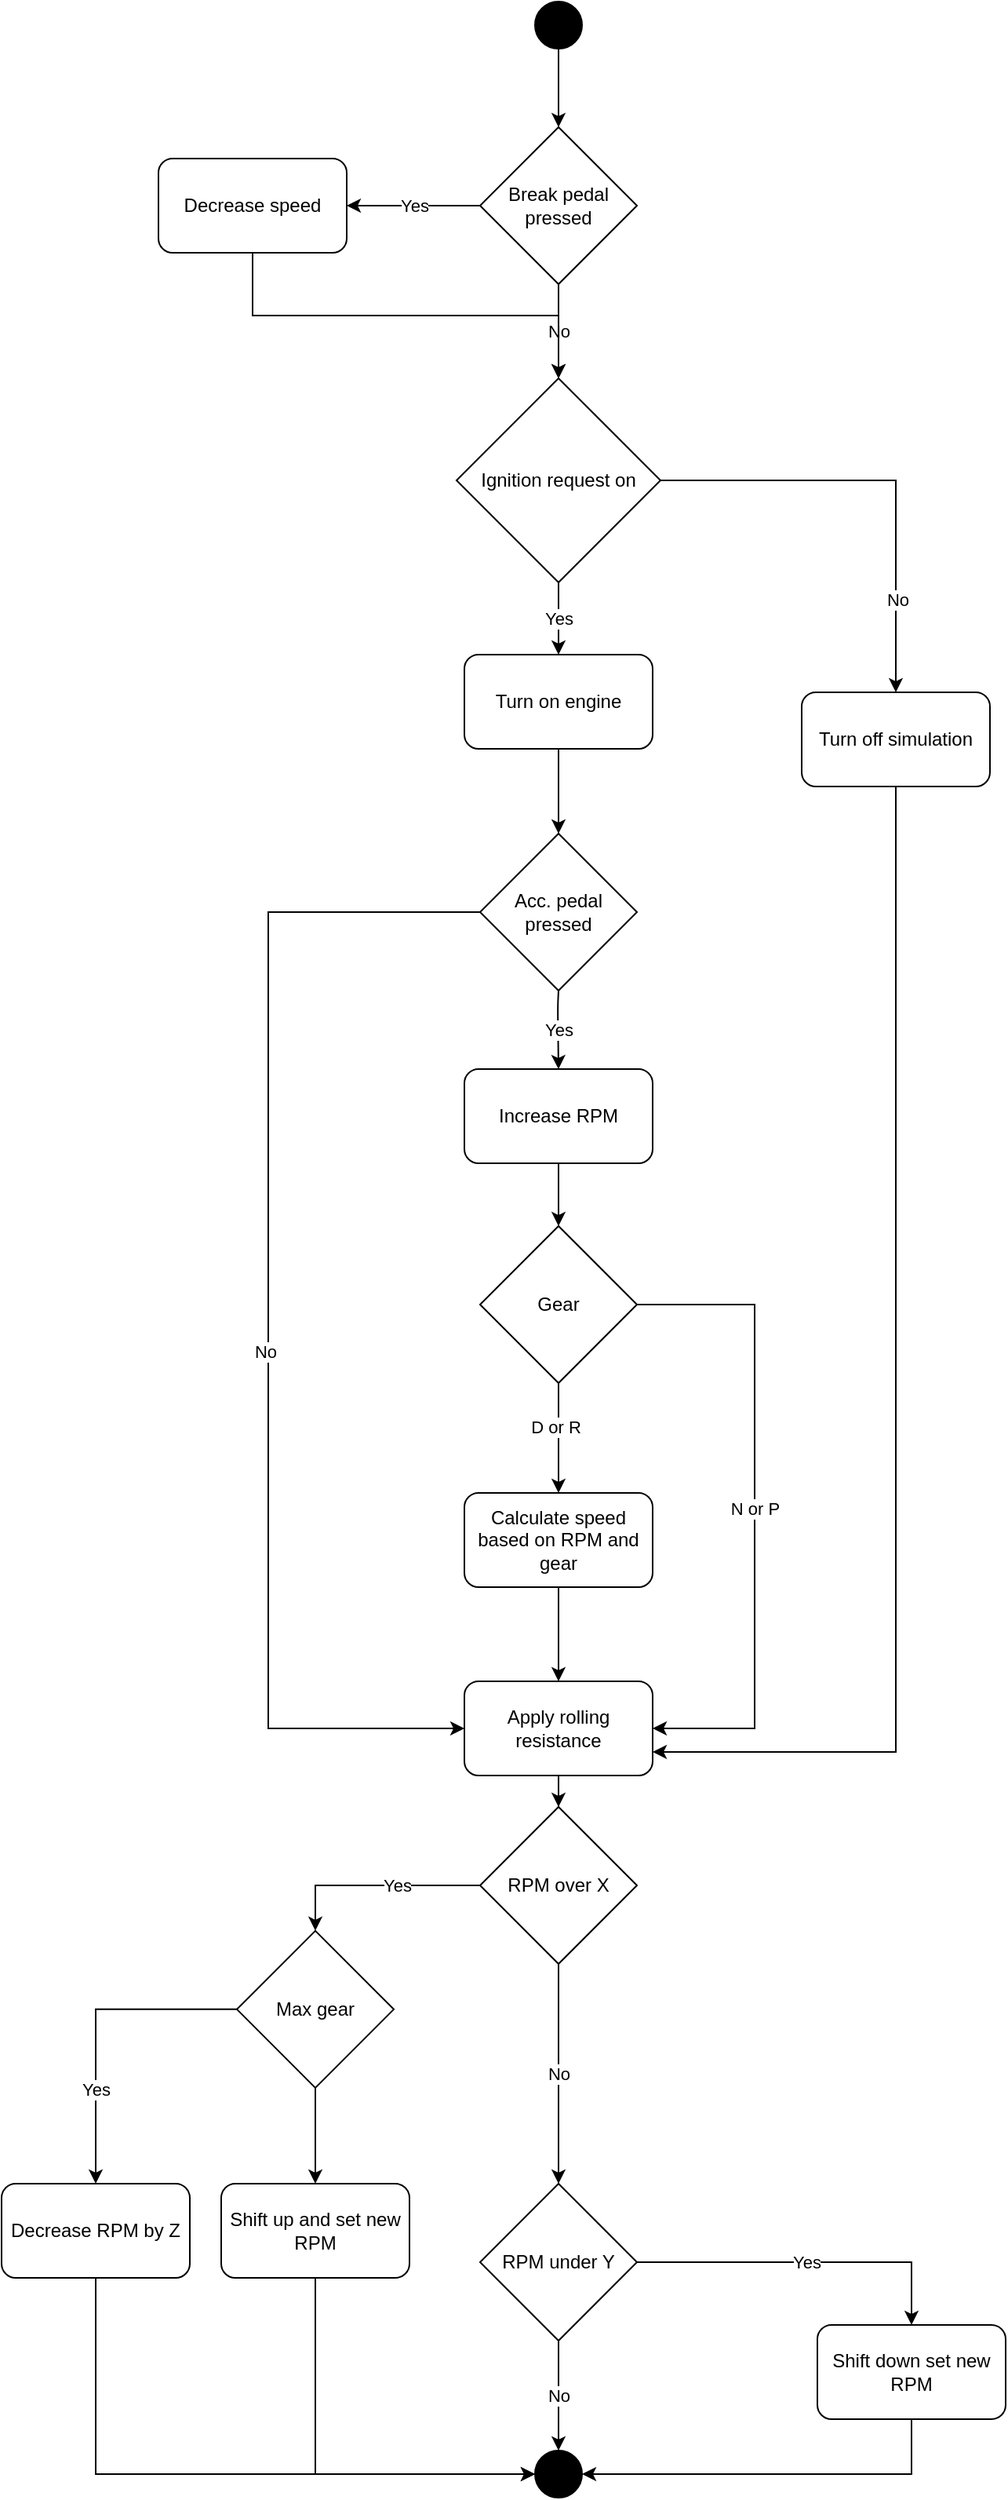 <mxfile version="13.8.7" type="github">
  <diagram id="4gPb9WcIgXjrIo89H_NN" name="Page-1">
    <mxGraphModel dx="828" dy="1577" grid="1" gridSize="10" guides="1" tooltips="1" connect="1" arrows="1" fold="1" page="1" pageScale="1" pageWidth="850" pageHeight="1100" math="0" shadow="0">
      <root>
        <mxCell id="0" />
        <mxCell id="1" parent="0" />
        <mxCell id="LRADezUdAs_8Ui7dfhWK-74" style="edgeStyle=orthogonalEdgeStyle;rounded=0;orthogonalLoop=1;jettySize=auto;html=1;exitX=0.5;exitY=1;exitDx=0;exitDy=0;entryX=0.5;entryY=0;entryDx=0;entryDy=0;" edge="1" parent="1" source="LRADezUdAs_8Ui7dfhWK-1" target="LRADezUdAs_8Ui7dfhWK-15">
          <mxGeometry relative="1" as="geometry" />
        </mxCell>
        <mxCell id="LRADezUdAs_8Ui7dfhWK-1" value="" style="ellipse;whiteSpace=wrap;html=1;aspect=fixed;fillColor=#000000;" vertex="1" parent="1">
          <mxGeometry x="360" y="-30" width="30" height="30" as="geometry" />
        </mxCell>
        <mxCell id="LRADezUdAs_8Ui7dfhWK-2" value="Yes" style="endArrow=classic;html=1;exitX=0.5;exitY=1;exitDx=0;exitDy=0;entryX=0.5;entryY=0;entryDx=0;entryDy=0;" edge="1" parent="1" source="LRADezUdAs_8Ui7dfhWK-3" target="LRADezUdAs_8Ui7dfhWK-41">
          <mxGeometry width="50" height="50" relative="1" as="geometry">
            <mxPoint x="400" y="646" as="sourcePoint" />
            <mxPoint x="375" y="366" as="targetPoint" />
          </mxGeometry>
        </mxCell>
        <mxCell id="LRADezUdAs_8Ui7dfhWK-60" style="edgeStyle=orthogonalEdgeStyle;rounded=0;orthogonalLoop=1;jettySize=auto;html=1;exitX=0;exitY=0.5;exitDx=0;exitDy=0;entryX=0;entryY=0.5;entryDx=0;entryDy=0;" edge="1" parent="1" source="LRADezUdAs_8Ui7dfhWK-5" target="LRADezUdAs_8Ui7dfhWK-80">
          <mxGeometry relative="1" as="geometry">
            <mxPoint x="320" y="1065" as="targetPoint" />
            <Array as="points">
              <mxPoint x="190" y="550" />
              <mxPoint x="190" y="1070" />
            </Array>
          </mxGeometry>
        </mxCell>
        <mxCell id="LRADezUdAs_8Ui7dfhWK-61" value="No" style="edgeLabel;html=1;align=center;verticalAlign=middle;resizable=0;points=[];" vertex="1" connectable="0" parent="LRADezUdAs_8Ui7dfhWK-60">
          <mxGeometry x="-0.255" y="-2" relative="1" as="geometry">
            <mxPoint y="124.41" as="offset" />
          </mxGeometry>
        </mxCell>
        <mxCell id="LRADezUdAs_8Ui7dfhWK-5" value="Acc. pedal pressed" style="rhombus;whiteSpace=wrap;html=1;fillColor=#FFFFFF;" vertex="1" parent="1">
          <mxGeometry x="325" y="500" width="100" height="100" as="geometry" />
        </mxCell>
        <mxCell id="LRADezUdAs_8Ui7dfhWK-8" value="Yes" style="endArrow=classic;html=1;" edge="1" parent="1">
          <mxGeometry width="50" height="50" relative="1" as="geometry">
            <mxPoint x="375" y="600" as="sourcePoint" />
            <mxPoint x="375" y="650" as="targetPoint" />
            <Array as="points">
              <mxPoint x="374.5" y="610" />
            </Array>
          </mxGeometry>
        </mxCell>
        <mxCell id="LRADezUdAs_8Ui7dfhWK-11" value="Increase RPM" style="rounded=1;whiteSpace=wrap;html=1;fillColor=#FFFFFF;" vertex="1" parent="1">
          <mxGeometry x="315" y="650" width="120" height="60" as="geometry" />
        </mxCell>
        <mxCell id="LRADezUdAs_8Ui7dfhWK-49" value="Yes" style="edgeStyle=orthogonalEdgeStyle;rounded=0;orthogonalLoop=1;jettySize=auto;html=1;entryX=1;entryY=0.5;entryDx=0;entryDy=0;" edge="1" parent="1" source="LRADezUdAs_8Ui7dfhWK-15" target="LRADezUdAs_8Ui7dfhWK-18">
          <mxGeometry relative="1" as="geometry" />
        </mxCell>
        <mxCell id="LRADezUdAs_8Ui7dfhWK-75" value="No" style="edgeStyle=orthogonalEdgeStyle;rounded=0;orthogonalLoop=1;jettySize=auto;html=1;exitX=0.5;exitY=1;exitDx=0;exitDy=0;" edge="1" parent="1" source="LRADezUdAs_8Ui7dfhWK-15" target="LRADezUdAs_8Ui7dfhWK-3">
          <mxGeometry relative="1" as="geometry" />
        </mxCell>
        <mxCell id="LRADezUdAs_8Ui7dfhWK-15" value="Break pedal pressed" style="rhombus;whiteSpace=wrap;html=1;fillColor=#FFFFFF;" vertex="1" parent="1">
          <mxGeometry x="325" y="50" width="100" height="100" as="geometry" />
        </mxCell>
        <mxCell id="LRADezUdAs_8Ui7dfhWK-76" style="edgeStyle=orthogonalEdgeStyle;rounded=0;orthogonalLoop=1;jettySize=auto;html=1;exitX=0.5;exitY=1;exitDx=0;exitDy=0;entryX=0.5;entryY=0;entryDx=0;entryDy=0;" edge="1" parent="1" source="LRADezUdAs_8Ui7dfhWK-18" target="LRADezUdAs_8Ui7dfhWK-3">
          <mxGeometry relative="1" as="geometry" />
        </mxCell>
        <mxCell id="LRADezUdAs_8Ui7dfhWK-18" value="Decrease speed" style="rounded=1;whiteSpace=wrap;html=1;fillColor=#FFFFFF;" vertex="1" parent="1">
          <mxGeometry x="120" y="70" width="120" height="60" as="geometry" />
        </mxCell>
        <mxCell id="LRADezUdAs_8Ui7dfhWK-53" style="edgeStyle=orthogonalEdgeStyle;rounded=0;orthogonalLoop=1;jettySize=auto;html=1;exitX=0.5;exitY=1;exitDx=0;exitDy=0;entryX=0.5;entryY=0;entryDx=0;entryDy=0;" edge="1" parent="1" source="LRADezUdAs_8Ui7dfhWK-25" target="LRADezUdAs_8Ui7dfhWK-28">
          <mxGeometry relative="1" as="geometry" />
        </mxCell>
        <mxCell id="LRADezUdAs_8Ui7dfhWK-54" value="D or R" style="edgeLabel;html=1;align=center;verticalAlign=middle;resizable=0;points=[];" vertex="1" connectable="0" parent="LRADezUdAs_8Ui7dfhWK-53">
          <mxGeometry x="-0.195" y="-2" relative="1" as="geometry">
            <mxPoint as="offset" />
          </mxGeometry>
        </mxCell>
        <mxCell id="LRADezUdAs_8Ui7dfhWK-55" value="N or P" style="edgeStyle=orthogonalEdgeStyle;rounded=0;orthogonalLoop=1;jettySize=auto;html=1;exitX=1;exitY=0.5;exitDx=0;exitDy=0;entryX=1;entryY=0.5;entryDx=0;entryDy=0;" edge="1" parent="1" source="LRADezUdAs_8Ui7dfhWK-25" target="LRADezUdAs_8Ui7dfhWK-80">
          <mxGeometry relative="1" as="geometry">
            <mxPoint x="425" y="1065" as="targetPoint" />
            <Array as="points">
              <mxPoint x="500" y="800" />
              <mxPoint x="500" y="1070" />
            </Array>
          </mxGeometry>
        </mxCell>
        <mxCell id="LRADezUdAs_8Ui7dfhWK-25" value="Gear" style="rhombus;whiteSpace=wrap;html=1;fillColor=#FFFFFF;" vertex="1" parent="1">
          <mxGeometry x="325" y="750" width="100" height="100" as="geometry" />
        </mxCell>
        <mxCell id="LRADezUdAs_8Ui7dfhWK-57" style="edgeStyle=orthogonalEdgeStyle;rounded=0;orthogonalLoop=1;jettySize=auto;html=1;entryX=0.5;entryY=0;entryDx=0;entryDy=0;" edge="1" parent="1" source="LRADezUdAs_8Ui7dfhWK-28" target="LRADezUdAs_8Ui7dfhWK-80">
          <mxGeometry relative="1" as="geometry">
            <mxPoint x="375" y="1030" as="targetPoint" />
          </mxGeometry>
        </mxCell>
        <mxCell id="LRADezUdAs_8Ui7dfhWK-28" value="Calculate speed based on RPM and gear" style="rounded=1;whiteSpace=wrap;html=1;fillColor=#FFFFFF;" vertex="1" parent="1">
          <mxGeometry x="315" y="920" width="120" height="60" as="geometry" />
        </mxCell>
        <mxCell id="LRADezUdAs_8Ui7dfhWK-36" value="" style="endArrow=classic;html=1;exitX=0.5;exitY=1;exitDx=0;exitDy=0;entryX=0.5;entryY=0;entryDx=0;entryDy=0;" edge="1" parent="1" source="LRADezUdAs_8Ui7dfhWK-11" target="LRADezUdAs_8Ui7dfhWK-25">
          <mxGeometry width="50" height="50" relative="1" as="geometry">
            <mxPoint x="600" y="750" as="sourcePoint" />
            <mxPoint x="650" y="700" as="targetPoint" />
          </mxGeometry>
        </mxCell>
        <mxCell id="LRADezUdAs_8Ui7dfhWK-67" style="edgeStyle=orthogonalEdgeStyle;rounded=0;orthogonalLoop=1;jettySize=auto;html=1;exitX=1;exitY=0.5;exitDx=0;exitDy=0;entryX=0.5;entryY=0;entryDx=0;entryDy=0;" edge="1" parent="1" source="LRADezUdAs_8Ui7dfhWK-3" target="LRADezUdAs_8Ui7dfhWK-66">
          <mxGeometry relative="1" as="geometry" />
        </mxCell>
        <mxCell id="LRADezUdAs_8Ui7dfhWK-68" value="No" style="edgeLabel;html=1;align=center;verticalAlign=middle;resizable=0;points=[];" vertex="1" connectable="0" parent="LRADezUdAs_8Ui7dfhWK-67">
          <mxGeometry x="0.582" y="1" relative="1" as="geometry">
            <mxPoint as="offset" />
          </mxGeometry>
        </mxCell>
        <mxCell id="LRADezUdAs_8Ui7dfhWK-3" value="Ignition request on" style="rhombus;whiteSpace=wrap;html=1;fillColor=#FFFFFF;" vertex="1" parent="1">
          <mxGeometry x="310" y="210" width="130" height="130" as="geometry" />
        </mxCell>
        <mxCell id="LRADezUdAs_8Ui7dfhWK-41" value="Turn on engine" style="rounded=1;whiteSpace=wrap;html=1;fillColor=#FFFFFF;" vertex="1" parent="1">
          <mxGeometry x="315" y="386" width="120" height="60" as="geometry" />
        </mxCell>
        <mxCell id="LRADezUdAs_8Ui7dfhWK-56" value="" style="ellipse;whiteSpace=wrap;html=1;aspect=fixed;fillColor=#000000;" vertex="1" parent="1">
          <mxGeometry x="360" y="1530" width="30" height="30" as="geometry" />
        </mxCell>
        <mxCell id="LRADezUdAs_8Ui7dfhWK-72" style="edgeStyle=orthogonalEdgeStyle;rounded=0;orthogonalLoop=1;jettySize=auto;html=1;exitX=0.5;exitY=1;exitDx=0;exitDy=0;entryX=0.5;entryY=0;entryDx=0;entryDy=0;" edge="1" parent="1" source="LRADezUdAs_8Ui7dfhWK-41" target="LRADezUdAs_8Ui7dfhWK-5">
          <mxGeometry relative="1" as="geometry">
            <mxPoint x="375" y="390" as="sourcePoint" />
          </mxGeometry>
        </mxCell>
        <mxCell id="LRADezUdAs_8Ui7dfhWK-69" style="edgeStyle=orthogonalEdgeStyle;rounded=0;orthogonalLoop=1;jettySize=auto;html=1;exitX=0.5;exitY=1;exitDx=0;exitDy=0;entryX=1;entryY=0.75;entryDx=0;entryDy=0;" edge="1" parent="1" source="LRADezUdAs_8Ui7dfhWK-66" target="LRADezUdAs_8Ui7dfhWK-80">
          <mxGeometry relative="1" as="geometry">
            <mxPoint x="630" y="1100" as="targetPoint" />
            <Array as="points">
              <mxPoint x="590" y="480" />
              <mxPoint x="590" y="1085" />
            </Array>
          </mxGeometry>
        </mxCell>
        <mxCell id="LRADezUdAs_8Ui7dfhWK-66" value="Turn off simulation" style="rounded=1;whiteSpace=wrap;html=1;fillColor=#FFFFFF;" vertex="1" parent="1">
          <mxGeometry x="530" y="410" width="120" height="60" as="geometry" />
        </mxCell>
        <mxCell id="LRADezUdAs_8Ui7dfhWK-83" style="edgeStyle=orthogonalEdgeStyle;rounded=0;orthogonalLoop=1;jettySize=auto;html=1;entryX=0.5;entryY=0;entryDx=0;entryDy=0;" edge="1" parent="1" source="LRADezUdAs_8Ui7dfhWK-80" target="LRADezUdAs_8Ui7dfhWK-82">
          <mxGeometry relative="1" as="geometry" />
        </mxCell>
        <mxCell id="LRADezUdAs_8Ui7dfhWK-80" value="Apply rolling resistance" style="rounded=1;whiteSpace=wrap;html=1;fillColor=#FFFFFF;" vertex="1" parent="1">
          <mxGeometry x="315" y="1040" width="120" height="60" as="geometry" />
        </mxCell>
        <mxCell id="LRADezUdAs_8Ui7dfhWK-89" value="No" style="edgeStyle=orthogonalEdgeStyle;rounded=0;orthogonalLoop=1;jettySize=auto;html=1;exitX=0.5;exitY=1;exitDx=0;exitDy=0;entryX=0.5;entryY=0;entryDx=0;entryDy=0;" edge="1" parent="1" source="LRADezUdAs_8Ui7dfhWK-82" target="LRADezUdAs_8Ui7dfhWK-90">
          <mxGeometry relative="1" as="geometry">
            <mxPoint x="374.759" y="1320" as="targetPoint" />
          </mxGeometry>
        </mxCell>
        <mxCell id="LRADezUdAs_8Ui7dfhWK-97" value="Yes" style="edgeStyle=orthogonalEdgeStyle;rounded=0;orthogonalLoop=1;jettySize=auto;html=1;exitX=0;exitY=0.5;exitDx=0;exitDy=0;entryX=0.5;entryY=0;entryDx=0;entryDy=0;" edge="1" parent="1" source="LRADezUdAs_8Ui7dfhWK-82" target="LRADezUdAs_8Ui7dfhWK-96">
          <mxGeometry x="-0.212" relative="1" as="geometry">
            <mxPoint as="offset" />
          </mxGeometry>
        </mxCell>
        <mxCell id="LRADezUdAs_8Ui7dfhWK-82" value="RPM over X" style="rhombus;whiteSpace=wrap;html=1;fillColor=#FFFFFF;" vertex="1" parent="1">
          <mxGeometry x="325" y="1120" width="100" height="100" as="geometry" />
        </mxCell>
        <mxCell id="LRADezUdAs_8Ui7dfhWK-100" style="edgeStyle=orthogonalEdgeStyle;rounded=0;orthogonalLoop=1;jettySize=auto;html=1;entryX=0;entryY=0.5;entryDx=0;entryDy=0;" edge="1" parent="1" source="LRADezUdAs_8Ui7dfhWK-84" target="LRADezUdAs_8Ui7dfhWK-56">
          <mxGeometry relative="1" as="geometry">
            <Array as="points">
              <mxPoint x="220" y="1545" />
            </Array>
          </mxGeometry>
        </mxCell>
        <mxCell id="LRADezUdAs_8Ui7dfhWK-84" value="Shift up and set new RPM" style="rounded=1;whiteSpace=wrap;html=1;fillColor=#FFFFFF;" vertex="1" parent="1">
          <mxGeometry x="160" y="1360" width="120" height="60" as="geometry" />
        </mxCell>
        <mxCell id="LRADezUdAs_8Ui7dfhWK-95" value="No" style="edgeStyle=orthogonalEdgeStyle;rounded=0;orthogonalLoop=1;jettySize=auto;html=1;exitX=0.5;exitY=1;exitDx=0;exitDy=0;" edge="1" parent="1" source="LRADezUdAs_8Ui7dfhWK-90" target="LRADezUdAs_8Ui7dfhWK-56">
          <mxGeometry relative="1" as="geometry" />
        </mxCell>
        <mxCell id="LRADezUdAs_8Ui7dfhWK-105" value="Yes" style="edgeStyle=orthogonalEdgeStyle;rounded=0;orthogonalLoop=1;jettySize=auto;html=1;entryX=0.5;entryY=0;entryDx=0;entryDy=0;" edge="1" parent="1" source="LRADezUdAs_8Ui7dfhWK-90" target="LRADezUdAs_8Ui7dfhWK-92">
          <mxGeometry relative="1" as="geometry">
            <mxPoint x="550" y="1410" as="targetPoint" />
          </mxGeometry>
        </mxCell>
        <mxCell id="LRADezUdAs_8Ui7dfhWK-90" value="RPM under Y" style="rhombus;whiteSpace=wrap;html=1;fillColor=#FFFFFF;" vertex="1" parent="1">
          <mxGeometry x="325" y="1360" width="100" height="100" as="geometry" />
        </mxCell>
        <mxCell id="LRADezUdAs_8Ui7dfhWK-109" style="edgeStyle=orthogonalEdgeStyle;rounded=0;orthogonalLoop=1;jettySize=auto;html=1;entryX=1;entryY=0.5;entryDx=0;entryDy=0;" edge="1" parent="1" source="LRADezUdAs_8Ui7dfhWK-92" target="LRADezUdAs_8Ui7dfhWK-56">
          <mxGeometry relative="1" as="geometry">
            <Array as="points">
              <mxPoint x="600" y="1545" />
            </Array>
          </mxGeometry>
        </mxCell>
        <mxCell id="LRADezUdAs_8Ui7dfhWK-92" value="Shift down set new RPM" style="rounded=1;whiteSpace=wrap;html=1;fillColor=#FFFFFF;" vertex="1" parent="1">
          <mxGeometry x="540" y="1450" width="120" height="60" as="geometry" />
        </mxCell>
        <mxCell id="LRADezUdAs_8Ui7dfhWK-102" value="Yes" style="edgeStyle=orthogonalEdgeStyle;rounded=0;orthogonalLoop=1;jettySize=auto;html=1;exitX=0;exitY=0.5;exitDx=0;exitDy=0;entryX=0.5;entryY=0;entryDx=0;entryDy=0;" edge="1" parent="1" source="LRADezUdAs_8Ui7dfhWK-96" target="LRADezUdAs_8Ui7dfhWK-101">
          <mxGeometry x="0.403" relative="1" as="geometry">
            <mxPoint as="offset" />
          </mxGeometry>
        </mxCell>
        <mxCell id="LRADezUdAs_8Ui7dfhWK-110" style="edgeStyle=orthogonalEdgeStyle;rounded=0;orthogonalLoop=1;jettySize=auto;html=1;exitX=0.5;exitY=1;exitDx=0;exitDy=0;entryX=0.5;entryY=0;entryDx=0;entryDy=0;" edge="1" parent="1" source="LRADezUdAs_8Ui7dfhWK-96" target="LRADezUdAs_8Ui7dfhWK-84">
          <mxGeometry relative="1" as="geometry" />
        </mxCell>
        <mxCell id="LRADezUdAs_8Ui7dfhWK-96" value="Max gear" style="rhombus;whiteSpace=wrap;html=1;fillColor=#FFFFFF;" vertex="1" parent="1">
          <mxGeometry x="170" y="1198.92" width="100" height="100" as="geometry" />
        </mxCell>
        <mxCell id="LRADezUdAs_8Ui7dfhWK-103" style="edgeStyle=orthogonalEdgeStyle;rounded=0;orthogonalLoop=1;jettySize=auto;html=1;exitX=0.5;exitY=1;exitDx=0;exitDy=0;entryX=0;entryY=0.5;entryDx=0;entryDy=0;" edge="1" parent="1" source="LRADezUdAs_8Ui7dfhWK-101" target="LRADezUdAs_8Ui7dfhWK-56">
          <mxGeometry relative="1" as="geometry" />
        </mxCell>
        <mxCell id="LRADezUdAs_8Ui7dfhWK-101" value="Decrease RPM by Z" style="rounded=1;whiteSpace=wrap;html=1;fillColor=#FFFFFF;" vertex="1" parent="1">
          <mxGeometry x="20" y="1360" width="120" height="60" as="geometry" />
        </mxCell>
      </root>
    </mxGraphModel>
  </diagram>
</mxfile>
